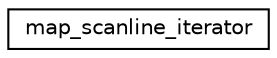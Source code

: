 digraph "Graphical Class Hierarchy"
{
 // LATEX_PDF_SIZE
  edge [fontname="Helvetica",fontsize="10",labelfontname="Helvetica",labelfontsize="10"];
  node [fontname="Helvetica",fontsize="10",shape=record];
  rankdir="LR";
  Node0 [label="map_scanline_iterator",height=0.2,width=0.4,color="black", fillcolor="white", style="filled",URL="$classmap__scanline__iterator.html",tooltip="Utility class for re-iterating a scanline visited by a map_tile_iterator."];
}
